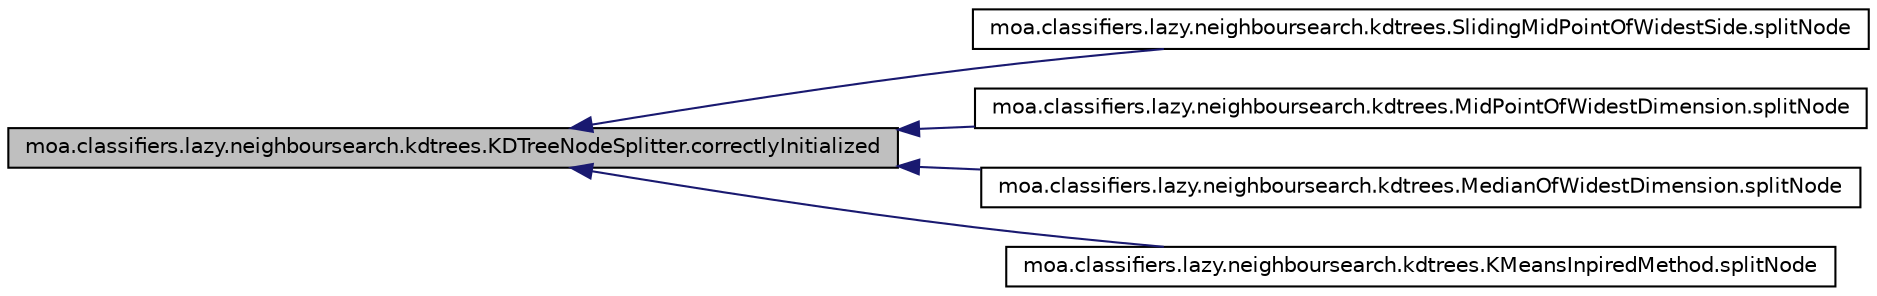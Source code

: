 digraph G
{
  edge [fontname="Helvetica",fontsize="10",labelfontname="Helvetica",labelfontsize="10"];
  node [fontname="Helvetica",fontsize="10",shape=record];
  rankdir=LR;
  Node1 [label="moa.classifiers.lazy.neighboursearch.kdtrees.KDTreeNodeSplitter.correctlyInitialized",height=0.2,width=0.4,color="black", fillcolor="grey75", style="filled" fontcolor="black"];
  Node1 -> Node2 [dir=back,color="midnightblue",fontsize="10",style="solid",fontname="Helvetica"];
  Node2 [label="moa.classifiers.lazy.neighboursearch.kdtrees.SlidingMidPointOfWidestSide.splitNode",height=0.2,width=0.4,color="black", fillcolor="white", style="filled",URL="$classmoa_1_1classifiers_1_1lazy_1_1neighboursearch_1_1kdtrees_1_1SlidingMidPointOfWidestSide.html#a0a837c014b41da5ce43405cf539dcf58",tooltip="Splits a node into two based on the midpoint value of the dimension in which the..."];
  Node1 -> Node3 [dir=back,color="midnightblue",fontsize="10",style="solid",fontname="Helvetica"];
  Node3 [label="moa.classifiers.lazy.neighboursearch.kdtrees.MidPointOfWidestDimension.splitNode",height=0.2,width=0.4,color="black", fillcolor="white", style="filled",URL="$classmoa_1_1classifiers_1_1lazy_1_1neighboursearch_1_1kdtrees_1_1MidPointOfWidestDimension.html#a3e976073529cfc180e7aed273b6856ce",tooltip="Splits a node into two based on the midpoint value of the dimension in which the..."];
  Node1 -> Node4 [dir=back,color="midnightblue",fontsize="10",style="solid",fontname="Helvetica"];
  Node4 [label="moa.classifiers.lazy.neighboursearch.kdtrees.MedianOfWidestDimension.splitNode",height=0.2,width=0.4,color="black", fillcolor="white", style="filled",URL="$classmoa_1_1classifiers_1_1lazy_1_1neighboursearch_1_1kdtrees_1_1MedianOfWidestDimension.html#ae552a0a2f30decdde129df15f52b63e8",tooltip="Splits a node into two based on the median value of the dimension in which the points..."];
  Node1 -> Node5 [dir=back,color="midnightblue",fontsize="10",style="solid",fontname="Helvetica"];
  Node5 [label="moa.classifiers.lazy.neighboursearch.kdtrees.KMeansInpiredMethod.splitNode",height=0.2,width=0.4,color="black", fillcolor="white", style="filled",URL="$classmoa_1_1classifiers_1_1lazy_1_1neighboursearch_1_1kdtrees_1_1KMeansInpiredMethod.html#a374911c0f1f0c4838bde5c489d86190a",tooltip="Splits a node into two such that the overall sum of squared distances of points to..."];
}
